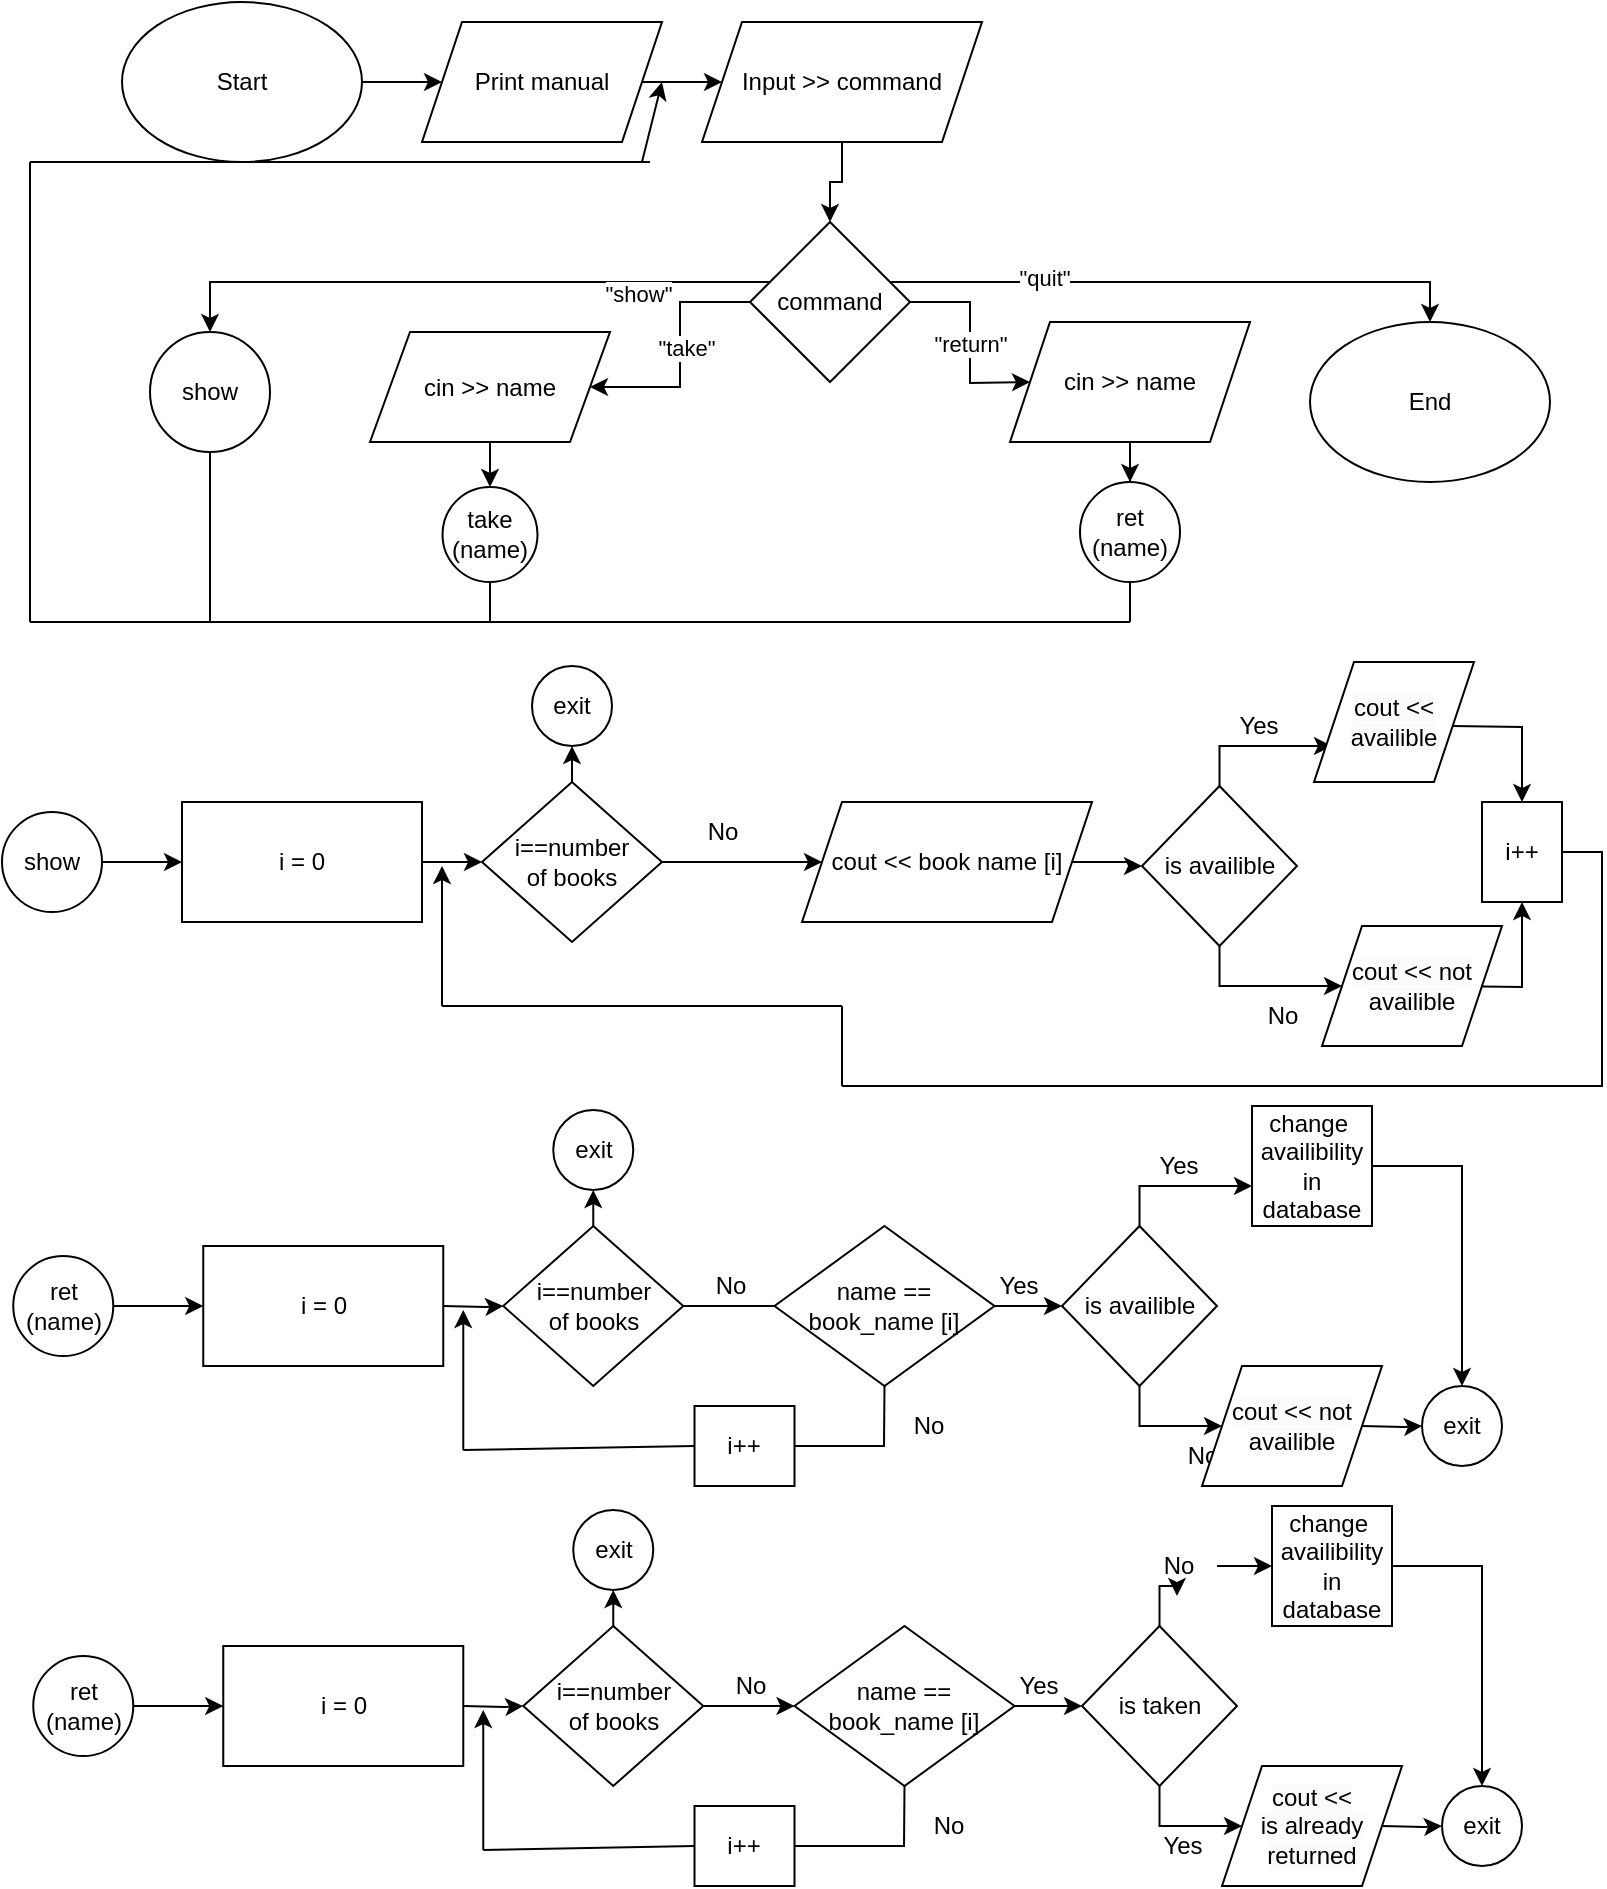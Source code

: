 <mxfile version="22.1.2" type="device">
  <diagram name="Сторінка-1" id="feQgZpanzRJ13Hxf3hKW">
    <mxGraphModel dx="1464" dy="896" grid="1" gridSize="10" guides="1" tooltips="1" connect="1" arrows="1" fold="1" page="1" pageScale="1" pageWidth="827" pageHeight="1169" math="0" shadow="0">
      <root>
        <mxCell id="0" />
        <mxCell id="1" parent="0" />
        <mxCell id="C-SW5UP0WmHQNfb3BsYA-3" value="" style="edgeStyle=orthogonalEdgeStyle;rounded=0;orthogonalLoop=1;jettySize=auto;html=1;" edge="1" parent="1" source="C-SW5UP0WmHQNfb3BsYA-1" target="C-SW5UP0WmHQNfb3BsYA-2">
          <mxGeometry relative="1" as="geometry" />
        </mxCell>
        <mxCell id="C-SW5UP0WmHQNfb3BsYA-1" value="Start" style="ellipse;whiteSpace=wrap;html=1;" vertex="1" parent="1">
          <mxGeometry x="80" y="40" width="120" height="80" as="geometry" />
        </mxCell>
        <mxCell id="C-SW5UP0WmHQNfb3BsYA-5" value="" style="edgeStyle=orthogonalEdgeStyle;rounded=0;orthogonalLoop=1;jettySize=auto;html=1;" edge="1" parent="1" source="C-SW5UP0WmHQNfb3BsYA-2" target="C-SW5UP0WmHQNfb3BsYA-4">
          <mxGeometry relative="1" as="geometry" />
        </mxCell>
        <mxCell id="C-SW5UP0WmHQNfb3BsYA-2" value="Print manual" style="shape=parallelogram;perimeter=parallelogramPerimeter;whiteSpace=wrap;html=1;fixedSize=1;" vertex="1" parent="1">
          <mxGeometry x="230" y="50" width="120" height="60" as="geometry" />
        </mxCell>
        <mxCell id="C-SW5UP0WmHQNfb3BsYA-7" value="" style="edgeStyle=orthogonalEdgeStyle;rounded=0;orthogonalLoop=1;jettySize=auto;html=1;" edge="1" parent="1" source="C-SW5UP0WmHQNfb3BsYA-4" target="C-SW5UP0WmHQNfb3BsYA-6">
          <mxGeometry relative="1" as="geometry" />
        </mxCell>
        <mxCell id="C-SW5UP0WmHQNfb3BsYA-4" value="Input &amp;gt;&amp;gt; command" style="shape=parallelogram;perimeter=parallelogramPerimeter;whiteSpace=wrap;html=1;fixedSize=1;" vertex="1" parent="1">
          <mxGeometry x="370" y="50" width="140" height="60" as="geometry" />
        </mxCell>
        <mxCell id="C-SW5UP0WmHQNfb3BsYA-9" value="" style="edgeStyle=orthogonalEdgeStyle;rounded=0;orthogonalLoop=1;jettySize=auto;html=1;" edge="1" parent="1" source="C-SW5UP0WmHQNfb3BsYA-6" target="C-SW5UP0WmHQNfb3BsYA-26">
          <mxGeometry relative="1" as="geometry">
            <mxPoint x="124" y="210" as="targetPoint" />
            <Array as="points">
              <mxPoint x="124" y="180" />
            </Array>
          </mxGeometry>
        </mxCell>
        <mxCell id="C-SW5UP0WmHQNfb3BsYA-10" value="&quot;show&quot;" style="edgeLabel;html=1;align=center;verticalAlign=middle;resizable=0;points=[];" vertex="1" connectable="0" parent="C-SW5UP0WmHQNfb3BsYA-9">
          <mxGeometry x="-0.564" y="6" relative="1" as="geometry">
            <mxPoint as="offset" />
          </mxGeometry>
        </mxCell>
        <mxCell id="C-SW5UP0WmHQNfb3BsYA-12" value="" style="edgeStyle=orthogonalEdgeStyle;rounded=0;orthogonalLoop=1;jettySize=auto;html=1;entryX=1;entryY=0.5;entryDx=0;entryDy=0;" edge="1" parent="1" source="C-SW5UP0WmHQNfb3BsYA-6" target="C-SW5UP0WmHQNfb3BsYA-37">
          <mxGeometry relative="1" as="geometry">
            <mxPoint x="334" y="240" as="targetPoint" />
          </mxGeometry>
        </mxCell>
        <mxCell id="C-SW5UP0WmHQNfb3BsYA-13" value="&quot;take&quot;" style="edgeLabel;html=1;align=center;verticalAlign=middle;resizable=0;points=[];" vertex="1" connectable="0" parent="C-SW5UP0WmHQNfb3BsYA-12">
          <mxGeometry x="-0.054" y="3" relative="1" as="geometry">
            <mxPoint as="offset" />
          </mxGeometry>
        </mxCell>
        <mxCell id="C-SW5UP0WmHQNfb3BsYA-15" value="" style="edgeStyle=orthogonalEdgeStyle;rounded=0;orthogonalLoop=1;jettySize=auto;html=1;" edge="1" parent="1" source="C-SW5UP0WmHQNfb3BsYA-6">
          <mxGeometry relative="1" as="geometry">
            <mxPoint x="734" y="200" as="targetPoint" />
            <Array as="points">
              <mxPoint x="734" y="180" />
            </Array>
          </mxGeometry>
        </mxCell>
        <mxCell id="C-SW5UP0WmHQNfb3BsYA-16" value="&quot;quit&quot;" style="edgeLabel;html=1;align=center;verticalAlign=middle;resizable=0;points=[];" vertex="1" connectable="0" parent="C-SW5UP0WmHQNfb3BsYA-15">
          <mxGeometry x="-0.473" y="2" relative="1" as="geometry">
            <mxPoint as="offset" />
          </mxGeometry>
        </mxCell>
        <mxCell id="C-SW5UP0WmHQNfb3BsYA-18" value="&quot;return&quot;" style="edgeStyle=orthogonalEdgeStyle;rounded=0;orthogonalLoop=1;jettySize=auto;html=1;" edge="1" parent="1" source="C-SW5UP0WmHQNfb3BsYA-6">
          <mxGeometry relative="1" as="geometry">
            <mxPoint x="534" y="230" as="targetPoint" />
          </mxGeometry>
        </mxCell>
        <mxCell id="C-SW5UP0WmHQNfb3BsYA-6" value="command" style="rhombus;whiteSpace=wrap;html=1;" vertex="1" parent="1">
          <mxGeometry x="394" y="150" width="80" height="80" as="geometry" />
        </mxCell>
        <mxCell id="C-SW5UP0WmHQNfb3BsYA-19" value="End" style="ellipse;whiteSpace=wrap;html=1;" vertex="1" parent="1">
          <mxGeometry x="674" y="200" width="120" height="80" as="geometry" />
        </mxCell>
        <mxCell id="C-SW5UP0WmHQNfb3BsYA-22" value="" style="edgeStyle=orthogonalEdgeStyle;rounded=0;orthogonalLoop=1;jettySize=auto;html=1;" edge="1" parent="1" source="C-SW5UP0WmHQNfb3BsYA-20" target="C-SW5UP0WmHQNfb3BsYA-23">
          <mxGeometry relative="1" as="geometry">
            <mxPoint x="584" y="290" as="targetPoint" />
          </mxGeometry>
        </mxCell>
        <mxCell id="C-SW5UP0WmHQNfb3BsYA-20" value="cin &amp;gt;&amp;gt; name" style="shape=parallelogram;perimeter=parallelogramPerimeter;whiteSpace=wrap;html=1;fixedSize=1;" vertex="1" parent="1">
          <mxGeometry x="524" y="200" width="120" height="60" as="geometry" />
        </mxCell>
        <mxCell id="C-SW5UP0WmHQNfb3BsYA-23" value="ret&lt;br&gt;(name)" style="ellipse;whiteSpace=wrap;html=1;aspect=fixed;" vertex="1" parent="1">
          <mxGeometry x="559" y="280" width="50" height="50" as="geometry" />
        </mxCell>
        <mxCell id="C-SW5UP0WmHQNfb3BsYA-26" value="show" style="ellipse;whiteSpace=wrap;html=1;aspect=fixed;" vertex="1" parent="1">
          <mxGeometry x="94" y="205" width="60" height="60" as="geometry" />
        </mxCell>
        <mxCell id="C-SW5UP0WmHQNfb3BsYA-29" value="" style="endArrow=classic;html=1;rounded=0;" edge="1" parent="1">
          <mxGeometry width="50" height="50" relative="1" as="geometry">
            <mxPoint x="340" y="120" as="sourcePoint" />
            <mxPoint x="350" y="80" as="targetPoint" />
          </mxGeometry>
        </mxCell>
        <mxCell id="C-SW5UP0WmHQNfb3BsYA-32" value="" style="endArrow=none;html=1;rounded=0;" edge="1" parent="1">
          <mxGeometry width="50" height="50" relative="1" as="geometry">
            <mxPoint x="34" y="120" as="sourcePoint" />
            <mxPoint x="344" y="120" as="targetPoint" />
          </mxGeometry>
        </mxCell>
        <mxCell id="C-SW5UP0WmHQNfb3BsYA-33" value="" style="endArrow=none;html=1;rounded=0;" edge="1" parent="1">
          <mxGeometry width="50" height="50" relative="1" as="geometry">
            <mxPoint x="34" y="120" as="sourcePoint" />
            <mxPoint x="34" y="350" as="targetPoint" />
          </mxGeometry>
        </mxCell>
        <mxCell id="C-SW5UP0WmHQNfb3BsYA-34" value="" style="endArrow=none;html=1;rounded=0;" edge="1" parent="1">
          <mxGeometry width="50" height="50" relative="1" as="geometry">
            <mxPoint x="584" y="350" as="sourcePoint" />
            <mxPoint x="34" y="350" as="targetPoint" />
          </mxGeometry>
        </mxCell>
        <mxCell id="C-SW5UP0WmHQNfb3BsYA-35" value="" style="endArrow=none;html=1;rounded=0;exitX=0.5;exitY=1;exitDx=0;exitDy=0;" edge="1" parent="1" source="C-SW5UP0WmHQNfb3BsYA-23">
          <mxGeometry width="50" height="50" relative="1" as="geometry">
            <mxPoint x="394" y="330" as="sourcePoint" />
            <mxPoint x="584" y="350" as="targetPoint" />
          </mxGeometry>
        </mxCell>
        <mxCell id="C-SW5UP0WmHQNfb3BsYA-36" value="" style="endArrow=none;html=1;rounded=0;exitX=0.5;exitY=1;exitDx=0;exitDy=0;" edge="1" parent="1" source="C-SW5UP0WmHQNfb3BsYA-26">
          <mxGeometry width="50" height="50" relative="1" as="geometry">
            <mxPoint x="394" y="330" as="sourcePoint" />
            <mxPoint x="124" y="350" as="targetPoint" />
          </mxGeometry>
        </mxCell>
        <mxCell id="C-SW5UP0WmHQNfb3BsYA-42" value="" style="edgeStyle=orthogonalEdgeStyle;rounded=0;orthogonalLoop=1;jettySize=auto;html=1;" edge="1" parent="1" source="C-SW5UP0WmHQNfb3BsYA-37" target="C-SW5UP0WmHQNfb3BsYA-41">
          <mxGeometry relative="1" as="geometry" />
        </mxCell>
        <mxCell id="C-SW5UP0WmHQNfb3BsYA-37" value="cin &amp;gt;&amp;gt; name" style="shape=parallelogram;perimeter=parallelogramPerimeter;whiteSpace=wrap;html=1;fixedSize=1;" vertex="1" parent="1">
          <mxGeometry x="204" y="205" width="120" height="55" as="geometry" />
        </mxCell>
        <mxCell id="C-SW5UP0WmHQNfb3BsYA-41" value="take&lt;br&gt;(name)" style="ellipse;whiteSpace=wrap;html=1;aspect=fixed;" vertex="1" parent="1">
          <mxGeometry x="240.25" y="282.5" width="47.5" height="47.5" as="geometry" />
        </mxCell>
        <mxCell id="C-SW5UP0WmHQNfb3BsYA-43" value="" style="endArrow=none;html=1;rounded=0;entryX=0.5;entryY=1;entryDx=0;entryDy=0;" edge="1" parent="1" target="C-SW5UP0WmHQNfb3BsYA-41">
          <mxGeometry width="50" height="50" relative="1" as="geometry">
            <mxPoint x="264" y="350" as="sourcePoint" />
            <mxPoint x="444" y="280" as="targetPoint" />
          </mxGeometry>
        </mxCell>
        <mxCell id="C-SW5UP0WmHQNfb3BsYA-47" value="" style="edgeStyle=orthogonalEdgeStyle;rounded=0;orthogonalLoop=1;jettySize=auto;html=1;" edge="1" parent="1" source="C-SW5UP0WmHQNfb3BsYA-44" target="C-SW5UP0WmHQNfb3BsYA-46">
          <mxGeometry relative="1" as="geometry" />
        </mxCell>
        <mxCell id="C-SW5UP0WmHQNfb3BsYA-44" value="show" style="ellipse;whiteSpace=wrap;html=1;aspect=fixed;" vertex="1" parent="1">
          <mxGeometry x="20" y="445" width="50" height="50" as="geometry" />
        </mxCell>
        <mxCell id="C-SW5UP0WmHQNfb3BsYA-81" value="" style="edgeStyle=orthogonalEdgeStyle;rounded=0;orthogonalLoop=1;jettySize=auto;html=1;" edge="1" parent="1" source="C-SW5UP0WmHQNfb3BsYA-46" target="C-SW5UP0WmHQNfb3BsYA-80">
          <mxGeometry relative="1" as="geometry" />
        </mxCell>
        <mxCell id="C-SW5UP0WmHQNfb3BsYA-46" value="i = 0" style="whiteSpace=wrap;html=1;" vertex="1" parent="1">
          <mxGeometry x="110" y="440" width="120" height="60" as="geometry" />
        </mxCell>
        <mxCell id="C-SW5UP0WmHQNfb3BsYA-53" value="" style="edgeStyle=orthogonalEdgeStyle;rounded=0;orthogonalLoop=1;jettySize=auto;html=1;" edge="1" parent="1" source="C-SW5UP0WmHQNfb3BsYA-50" target="C-SW5UP0WmHQNfb3BsYA-52">
          <mxGeometry relative="1" as="geometry" />
        </mxCell>
        <mxCell id="C-SW5UP0WmHQNfb3BsYA-50" value="cout &amp;lt;&amp;lt; book name [i]" style="shape=parallelogram;perimeter=parallelogramPerimeter;whiteSpace=wrap;html=1;fixedSize=1;" vertex="1" parent="1">
          <mxGeometry x="420" y="440" width="145" height="60" as="geometry" />
        </mxCell>
        <mxCell id="C-SW5UP0WmHQNfb3BsYA-55" value="" style="edgeStyle=orthogonalEdgeStyle;rounded=0;orthogonalLoop=1;jettySize=auto;html=1;" edge="1" parent="1" source="C-SW5UP0WmHQNfb3BsYA-52">
          <mxGeometry relative="1" as="geometry">
            <mxPoint x="685" y="412" as="targetPoint" />
            <Array as="points">
              <mxPoint x="629" y="412" />
            </Array>
          </mxGeometry>
        </mxCell>
        <mxCell id="C-SW5UP0WmHQNfb3BsYA-57" value="" style="edgeStyle=orthogonalEdgeStyle;rounded=0;orthogonalLoop=1;jettySize=auto;html=1;" edge="1" parent="1" source="C-SW5UP0WmHQNfb3BsYA-52">
          <mxGeometry relative="1" as="geometry">
            <mxPoint x="690" y="532" as="targetPoint" />
            <Array as="points">
              <mxPoint x="629" y="532" />
            </Array>
          </mxGeometry>
        </mxCell>
        <mxCell id="C-SW5UP0WmHQNfb3BsYA-52" value="is availible" style="rhombus;whiteSpace=wrap;html=1;" vertex="1" parent="1">
          <mxGeometry x="590" y="432" width="77.5" height="80" as="geometry" />
        </mxCell>
        <mxCell id="C-SW5UP0WmHQNfb3BsYA-77" style="edgeStyle=orthogonalEdgeStyle;rounded=0;orthogonalLoop=1;jettySize=auto;html=1;entryX=0.5;entryY=0;entryDx=0;entryDy=0;" edge="1" parent="1" target="C-SW5UP0WmHQNfb3BsYA-62">
          <mxGeometry relative="1" as="geometry">
            <mxPoint x="745" y="402" as="sourcePoint" />
          </mxGeometry>
        </mxCell>
        <mxCell id="C-SW5UP0WmHQNfb3BsYA-64" value="" style="edgeStyle=orthogonalEdgeStyle;rounded=0;orthogonalLoop=1;jettySize=auto;html=1;" edge="1" parent="1" target="C-SW5UP0WmHQNfb3BsYA-62">
          <mxGeometry relative="1" as="geometry">
            <mxPoint x="740" y="532" as="sourcePoint" />
          </mxGeometry>
        </mxCell>
        <mxCell id="C-SW5UP0WmHQNfb3BsYA-62" value="i++" style="whiteSpace=wrap;html=1;" vertex="1" parent="1">
          <mxGeometry x="760" y="440" width="40" height="50" as="geometry" />
        </mxCell>
        <mxCell id="C-SW5UP0WmHQNfb3BsYA-67" value="Yes" style="text;html=1;align=center;verticalAlign=middle;resizable=0;points=[];autosize=1;strokeColor=none;fillColor=none;" vertex="1" parent="1">
          <mxGeometry x="627.5" y="387" width="40" height="30" as="geometry" />
        </mxCell>
        <mxCell id="C-SW5UP0WmHQNfb3BsYA-68" value="No" style="text;html=1;align=center;verticalAlign=middle;resizable=0;points=[];autosize=1;strokeColor=none;fillColor=none;" vertex="1" parent="1">
          <mxGeometry x="640" y="532" width="40" height="30" as="geometry" />
        </mxCell>
        <mxCell id="C-SW5UP0WmHQNfb3BsYA-70" value="" style="endArrow=classic;html=1;rounded=0;" edge="1" parent="1">
          <mxGeometry width="50" height="50" relative="1" as="geometry">
            <mxPoint x="240" y="542" as="sourcePoint" />
            <mxPoint x="240" y="472" as="targetPoint" />
          </mxGeometry>
        </mxCell>
        <mxCell id="C-SW5UP0WmHQNfb3BsYA-71" value="" style="endArrow=none;html=1;rounded=0;" edge="1" parent="1">
          <mxGeometry width="50" height="50" relative="1" as="geometry">
            <mxPoint x="440" y="542" as="sourcePoint" />
            <mxPoint x="240" y="542" as="targetPoint" />
          </mxGeometry>
        </mxCell>
        <mxCell id="C-SW5UP0WmHQNfb3BsYA-72" value="" style="endArrow=none;html=1;rounded=0;" edge="1" parent="1">
          <mxGeometry width="50" height="50" relative="1" as="geometry">
            <mxPoint x="440" y="582" as="sourcePoint" />
            <mxPoint x="440" y="542" as="targetPoint" />
          </mxGeometry>
        </mxCell>
        <mxCell id="C-SW5UP0WmHQNfb3BsYA-73" value="" style="endArrow=none;html=1;rounded=0;" edge="1" parent="1">
          <mxGeometry width="50" height="50" relative="1" as="geometry">
            <mxPoint x="730" y="582" as="sourcePoint" />
            <mxPoint x="440" y="582" as="targetPoint" />
          </mxGeometry>
        </mxCell>
        <mxCell id="C-SW5UP0WmHQNfb3BsYA-79" value="" style="endArrow=none;html=1;rounded=0;entryX=1;entryY=0.5;entryDx=0;entryDy=0;" edge="1" parent="1" target="C-SW5UP0WmHQNfb3BsYA-62">
          <mxGeometry width="50" height="50" relative="1" as="geometry">
            <mxPoint x="730" y="582" as="sourcePoint" />
            <mxPoint x="450" y="412" as="targetPoint" />
            <Array as="points">
              <mxPoint x="820" y="582" />
              <mxPoint x="820" y="465" />
            </Array>
          </mxGeometry>
        </mxCell>
        <mxCell id="C-SW5UP0WmHQNfb3BsYA-82" value="" style="edgeStyle=orthogonalEdgeStyle;rounded=0;orthogonalLoop=1;jettySize=auto;html=1;" edge="1" parent="1" source="C-SW5UP0WmHQNfb3BsYA-80" target="C-SW5UP0WmHQNfb3BsYA-50">
          <mxGeometry relative="1" as="geometry" />
        </mxCell>
        <mxCell id="C-SW5UP0WmHQNfb3BsYA-80" value="i==number&lt;br&gt;of books" style="rhombus;whiteSpace=wrap;html=1;" vertex="1" parent="1">
          <mxGeometry x="260" y="430" width="90" height="80" as="geometry" />
        </mxCell>
        <mxCell id="C-SW5UP0WmHQNfb3BsYA-83" value="No" style="text;html=1;align=center;verticalAlign=middle;resizable=0;points=[];autosize=1;strokeColor=none;fillColor=none;" vertex="1" parent="1">
          <mxGeometry x="360" y="440" width="40" height="30" as="geometry" />
        </mxCell>
        <mxCell id="C-SW5UP0WmHQNfb3BsYA-87" value="exit" style="ellipse;whiteSpace=wrap;html=1;aspect=fixed;" vertex="1" parent="1">
          <mxGeometry x="285" y="372" width="40" height="40" as="geometry" />
        </mxCell>
        <mxCell id="C-SW5UP0WmHQNfb3BsYA-88" value="" style="endArrow=classic;html=1;rounded=0;entryX=0.5;entryY=1;entryDx=0;entryDy=0;exitX=0.5;exitY=0;exitDx=0;exitDy=0;" edge="1" parent="1" source="C-SW5UP0WmHQNfb3BsYA-80" target="C-SW5UP0WmHQNfb3BsYA-87">
          <mxGeometry width="50" height="50" relative="1" as="geometry">
            <mxPoint x="270" y="462" as="sourcePoint" />
            <mxPoint x="320" y="412" as="targetPoint" />
          </mxGeometry>
        </mxCell>
        <mxCell id="C-SW5UP0WmHQNfb3BsYA-157" value="&lt;meta charset=&quot;utf-8&quot;&gt;&lt;span style=&quot;color: rgb(0, 0, 0); font-family: Helvetica; font-size: 12px; font-style: normal; font-variant-ligatures: normal; font-variant-caps: normal; font-weight: 400; letter-spacing: normal; orphans: 2; text-align: center; text-indent: 0px; text-transform: none; widows: 2; word-spacing: 0px; -webkit-text-stroke-width: 0px; background-color: rgb(251, 251, 251); text-decoration-thickness: initial; text-decoration-style: initial; text-decoration-color: initial; float: none; display: inline !important;&quot;&gt;cout &amp;lt;&amp;lt; not availible&lt;/span&gt;" style="shape=parallelogram;perimeter=parallelogramPerimeter;whiteSpace=wrap;html=1;fixedSize=1;" vertex="1" parent="1">
          <mxGeometry x="680" y="502" width="90" height="60" as="geometry" />
        </mxCell>
        <mxCell id="C-SW5UP0WmHQNfb3BsYA-158" value="&lt;meta charset=&quot;utf-8&quot;&gt;&lt;span style=&quot;color: rgb(0, 0, 0); font-family: Helvetica; font-size: 12px; font-style: normal; font-variant-ligatures: normal; font-variant-caps: normal; font-weight: 400; letter-spacing: normal; orphans: 2; text-align: center; text-indent: 0px; text-transform: none; widows: 2; word-spacing: 0px; -webkit-text-stroke-width: 0px; background-color: rgb(251, 251, 251); text-decoration-thickness: initial; text-decoration-style: initial; text-decoration-color: initial; float: none; display: inline !important;&quot;&gt;cout &amp;lt;&amp;lt; availible&lt;/span&gt;" style="shape=parallelogram;perimeter=parallelogramPerimeter;whiteSpace=wrap;html=1;fixedSize=1;" vertex="1" parent="1">
          <mxGeometry x="676" y="370" width="80" height="60" as="geometry" />
        </mxCell>
        <mxCell id="C-SW5UP0WmHQNfb3BsYA-161" value="" style="edgeStyle=orthogonalEdgeStyle;rounded=0;orthogonalLoop=1;jettySize=auto;html=1;" edge="1" parent="1" source="C-SW5UP0WmHQNfb3BsYA-162" target="C-SW5UP0WmHQNfb3BsYA-163">
          <mxGeometry relative="1" as="geometry" />
        </mxCell>
        <mxCell id="C-SW5UP0WmHQNfb3BsYA-162" value="ret&lt;br&gt;(name)" style="ellipse;whiteSpace=wrap;html=1;aspect=fixed;" vertex="1" parent="1">
          <mxGeometry x="35.63" y="867" width="50" height="50" as="geometry" />
        </mxCell>
        <mxCell id="C-SW5UP0WmHQNfb3BsYA-163" value="i = 0" style="whiteSpace=wrap;html=1;" vertex="1" parent="1">
          <mxGeometry x="130.63" y="862" width="120" height="60" as="geometry" />
        </mxCell>
        <mxCell id="C-SW5UP0WmHQNfb3BsYA-164" value="" style="edgeStyle=orthogonalEdgeStyle;rounded=0;orthogonalLoop=1;jettySize=auto;html=1;" edge="1" parent="1" target="C-SW5UP0WmHQNfb3BsYA-179">
          <mxGeometry relative="1" as="geometry">
            <mxPoint x="250.63" y="892" as="sourcePoint" />
          </mxGeometry>
        </mxCell>
        <mxCell id="C-SW5UP0WmHQNfb3BsYA-165" value="" style="edgeStyle=orthogonalEdgeStyle;rounded=0;orthogonalLoop=1;jettySize=auto;html=1;" edge="1" parent="1" source="C-SW5UP0WmHQNfb3BsYA-172" target="C-SW5UP0WmHQNfb3BsYA-169">
          <mxGeometry relative="1" as="geometry">
            <Array as="points">
              <mxPoint x="599" y="832" />
            </Array>
          </mxGeometry>
        </mxCell>
        <mxCell id="C-SW5UP0WmHQNfb3BsYA-166" value="" style="edgeStyle=orthogonalEdgeStyle;rounded=0;orthogonalLoop=1;jettySize=auto;html=1;" edge="1" parent="1" source="C-SW5UP0WmHQNfb3BsYA-167" target="C-SW5UP0WmHQNfb3BsYA-185">
          <mxGeometry relative="1" as="geometry">
            <Array as="points">
              <mxPoint x="599" y="952" />
            </Array>
            <mxPoint x="660" y="952" as="targetPoint" />
          </mxGeometry>
        </mxCell>
        <mxCell id="C-SW5UP0WmHQNfb3BsYA-167" value="is taken" style="rhombus;whiteSpace=wrap;html=1;" vertex="1" parent="1">
          <mxGeometry x="560" y="852" width="77.5" height="80" as="geometry" />
        </mxCell>
        <mxCell id="C-SW5UP0WmHQNfb3BsYA-191" style="edgeStyle=orthogonalEdgeStyle;rounded=0;orthogonalLoop=1;jettySize=auto;html=1;" edge="1" parent="1" source="C-SW5UP0WmHQNfb3BsYA-169" target="C-SW5UP0WmHQNfb3BsYA-184">
          <mxGeometry relative="1" as="geometry" />
        </mxCell>
        <mxCell id="C-SW5UP0WmHQNfb3BsYA-169" value="change&amp;nbsp;&lt;br&gt;availibility&lt;br&gt;in database" style="whiteSpace=wrap;html=1;" vertex="1" parent="1">
          <mxGeometry x="655" y="792" width="60" height="60" as="geometry" />
        </mxCell>
        <mxCell id="C-SW5UP0WmHQNfb3BsYA-171" value="Yes" style="text;html=1;align=center;verticalAlign=middle;resizable=0;points=[];autosize=1;strokeColor=none;fillColor=none;" vertex="1" parent="1">
          <mxGeometry x="590" y="947" width="40" height="30" as="geometry" />
        </mxCell>
        <mxCell id="C-SW5UP0WmHQNfb3BsYA-173" value="" style="endArrow=classic;html=1;rounded=0;" edge="1" parent="1">
          <mxGeometry width="50" height="50" relative="1" as="geometry">
            <mxPoint x="260.63" y="964" as="sourcePoint" />
            <mxPoint x="260.63" y="894" as="targetPoint" />
          </mxGeometry>
        </mxCell>
        <mxCell id="C-SW5UP0WmHQNfb3BsYA-174" value="" style="endArrow=none;html=1;rounded=0;exitX=0;exitY=0.5;exitDx=0;exitDy=0;" edge="1" parent="1" source="C-SW5UP0WmHQNfb3BsYA-220">
          <mxGeometry width="50" height="50" relative="1" as="geometry">
            <mxPoint x="365" y="975" as="sourcePoint" />
            <mxPoint x="260.63" y="964" as="targetPoint" />
          </mxGeometry>
        </mxCell>
        <mxCell id="C-SW5UP0WmHQNfb3BsYA-175" value="" style="endArrow=none;html=1;rounded=0;exitX=0.5;exitY=1;exitDx=0;exitDy=0;" edge="1" parent="1" source="C-SW5UP0WmHQNfb3BsYA-186">
          <mxGeometry width="50" height="50" relative="1" as="geometry">
            <mxPoint x="460.63" y="1004" as="sourcePoint" />
            <mxPoint x="471" y="962" as="targetPoint" />
          </mxGeometry>
        </mxCell>
        <mxCell id="C-SW5UP0WmHQNfb3BsYA-178" value="" style="edgeStyle=orthogonalEdgeStyle;rounded=0;orthogonalLoop=1;jettySize=auto;html=1;" edge="1" parent="1" source="C-SW5UP0WmHQNfb3BsYA-179" target="C-SW5UP0WmHQNfb3BsYA-186">
          <mxGeometry relative="1" as="geometry">
            <mxPoint x="450.63" y="892" as="targetPoint" />
          </mxGeometry>
        </mxCell>
        <mxCell id="C-SW5UP0WmHQNfb3BsYA-179" value="i==number&lt;br&gt;of books" style="rhombus;whiteSpace=wrap;html=1;" vertex="1" parent="1">
          <mxGeometry x="280.63" y="852" width="90" height="80" as="geometry" />
        </mxCell>
        <mxCell id="C-SW5UP0WmHQNfb3BsYA-180" value="No" style="text;html=1;align=center;verticalAlign=middle;resizable=0;points=[];autosize=1;strokeColor=none;fillColor=none;" vertex="1" parent="1">
          <mxGeometry x="374" y="867" width="40" height="30" as="geometry" />
        </mxCell>
        <mxCell id="C-SW5UP0WmHQNfb3BsYA-181" value="exit" style="ellipse;whiteSpace=wrap;html=1;aspect=fixed;" vertex="1" parent="1">
          <mxGeometry x="305.63" y="794" width="40" height="40" as="geometry" />
        </mxCell>
        <mxCell id="C-SW5UP0WmHQNfb3BsYA-182" value="" style="endArrow=classic;html=1;rounded=0;entryX=0.5;entryY=1;entryDx=0;entryDy=0;exitX=0.5;exitY=0;exitDx=0;exitDy=0;" edge="1" parent="1" source="C-SW5UP0WmHQNfb3BsYA-179" target="C-SW5UP0WmHQNfb3BsYA-181">
          <mxGeometry width="50" height="50" relative="1" as="geometry">
            <mxPoint x="290.63" y="884" as="sourcePoint" />
            <mxPoint x="340.63" y="834" as="targetPoint" />
          </mxGeometry>
        </mxCell>
        <mxCell id="C-SW5UP0WmHQNfb3BsYA-183" value="" style="edgeStyle=orthogonalEdgeStyle;rounded=0;orthogonalLoop=1;jettySize=auto;html=1;" edge="1" parent="1" target="C-SW5UP0WmHQNfb3BsYA-184">
          <mxGeometry relative="1" as="geometry">
            <mxPoint x="710" y="952" as="sourcePoint" />
            <mxPoint x="765" y="952" as="targetPoint" />
          </mxGeometry>
        </mxCell>
        <mxCell id="C-SW5UP0WmHQNfb3BsYA-184" value="exit" style="ellipse;whiteSpace=wrap;html=1;aspect=fixed;" vertex="1" parent="1">
          <mxGeometry x="740" y="932" width="40" height="40" as="geometry" />
        </mxCell>
        <mxCell id="C-SW5UP0WmHQNfb3BsYA-185" value="&lt;span style=&quot;color: rgb(0, 0, 0); font-family: Helvetica; font-size: 12px; font-style: normal; font-variant-ligatures: normal; font-variant-caps: normal; font-weight: 400; letter-spacing: normal; orphans: 2; text-align: center; text-indent: 0px; text-transform: none; widows: 2; word-spacing: 0px; -webkit-text-stroke-width: 0px; background-color: rgb(251, 251, 251); text-decoration-thickness: initial; text-decoration-style: initial; text-decoration-color: initial; float: none; display: inline !important;&quot;&gt;cout &amp;lt;&amp;lt;&lt;br&gt;is already&lt;br&gt;returned&lt;br&gt;&lt;/span&gt;" style="shape=parallelogram;perimeter=parallelogramPerimeter;whiteSpace=wrap;html=1;fixedSize=1;" vertex="1" parent="1">
          <mxGeometry x="630" y="922" width="90" height="60" as="geometry" />
        </mxCell>
        <mxCell id="C-SW5UP0WmHQNfb3BsYA-187" value="" style="edgeStyle=orthogonalEdgeStyle;rounded=0;orthogonalLoop=1;jettySize=auto;html=1;" edge="1" parent="1" source="C-SW5UP0WmHQNfb3BsYA-186" target="C-SW5UP0WmHQNfb3BsYA-167">
          <mxGeometry relative="1" as="geometry" />
        </mxCell>
        <mxCell id="C-SW5UP0WmHQNfb3BsYA-186" value="name == book_name [i]" style="rhombus;whiteSpace=wrap;html=1;" vertex="1" parent="1">
          <mxGeometry x="416.25" y="852" width="110" height="80" as="geometry" />
        </mxCell>
        <mxCell id="C-SW5UP0WmHQNfb3BsYA-188" value="Yes" style="text;html=1;align=center;verticalAlign=middle;resizable=0;points=[];autosize=1;strokeColor=none;fillColor=none;" vertex="1" parent="1">
          <mxGeometry x="517.5" y="867" width="40" height="30" as="geometry" />
        </mxCell>
        <mxCell id="C-SW5UP0WmHQNfb3BsYA-189" value="No" style="text;html=1;align=center;verticalAlign=middle;resizable=0;points=[];autosize=1;strokeColor=none;fillColor=none;" vertex="1" parent="1">
          <mxGeometry x="472.5" y="937" width="40" height="30" as="geometry" />
        </mxCell>
        <mxCell id="C-SW5UP0WmHQNfb3BsYA-192" value="" style="edgeStyle=orthogonalEdgeStyle;rounded=0;orthogonalLoop=1;jettySize=auto;html=1;" edge="1" parent="1" source="C-SW5UP0WmHQNfb3BsYA-193" target="C-SW5UP0WmHQNfb3BsYA-194">
          <mxGeometry relative="1" as="geometry" />
        </mxCell>
        <mxCell id="C-SW5UP0WmHQNfb3BsYA-193" value="ret&lt;br&gt;(name)" style="ellipse;whiteSpace=wrap;html=1;aspect=fixed;" vertex="1" parent="1">
          <mxGeometry x="25.63" y="667" width="50" height="50" as="geometry" />
        </mxCell>
        <mxCell id="C-SW5UP0WmHQNfb3BsYA-194" value="i = 0" style="whiteSpace=wrap;html=1;" vertex="1" parent="1">
          <mxGeometry x="120.63" y="662" width="120" height="60" as="geometry" />
        </mxCell>
        <mxCell id="C-SW5UP0WmHQNfb3BsYA-195" value="" style="edgeStyle=orthogonalEdgeStyle;rounded=0;orthogonalLoop=1;jettySize=auto;html=1;" edge="1" parent="1" target="C-SW5UP0WmHQNfb3BsYA-207">
          <mxGeometry relative="1" as="geometry">
            <mxPoint x="240.63" y="692" as="sourcePoint" />
          </mxGeometry>
        </mxCell>
        <mxCell id="C-SW5UP0WmHQNfb3BsYA-196" value="" style="edgeStyle=orthogonalEdgeStyle;rounded=0;orthogonalLoop=1;jettySize=auto;html=1;" edge="1" parent="1" source="C-SW5UP0WmHQNfb3BsYA-198" target="C-SW5UP0WmHQNfb3BsYA-200">
          <mxGeometry relative="1" as="geometry">
            <Array as="points">
              <mxPoint x="589" y="632" />
            </Array>
          </mxGeometry>
        </mxCell>
        <mxCell id="C-SW5UP0WmHQNfb3BsYA-197" value="" style="edgeStyle=orthogonalEdgeStyle;rounded=0;orthogonalLoop=1;jettySize=auto;html=1;" edge="1" parent="1" source="C-SW5UP0WmHQNfb3BsYA-198" target="C-SW5UP0WmHQNfb3BsYA-213">
          <mxGeometry relative="1" as="geometry">
            <Array as="points">
              <mxPoint x="589" y="752" />
            </Array>
            <mxPoint x="650" y="752" as="targetPoint" />
          </mxGeometry>
        </mxCell>
        <mxCell id="C-SW5UP0WmHQNfb3BsYA-198" value="is availible" style="rhombus;whiteSpace=wrap;html=1;" vertex="1" parent="1">
          <mxGeometry x="550" y="652" width="77.5" height="80" as="geometry" />
        </mxCell>
        <mxCell id="C-SW5UP0WmHQNfb3BsYA-199" style="edgeStyle=orthogonalEdgeStyle;rounded=0;orthogonalLoop=1;jettySize=auto;html=1;" edge="1" parent="1" source="C-SW5UP0WmHQNfb3BsYA-200" target="C-SW5UP0WmHQNfb3BsYA-212">
          <mxGeometry relative="1" as="geometry" />
        </mxCell>
        <mxCell id="C-SW5UP0WmHQNfb3BsYA-200" value="change&amp;nbsp;&lt;br&gt;availibility&lt;br&gt;in database" style="whiteSpace=wrap;html=1;" vertex="1" parent="1">
          <mxGeometry x="645" y="592" width="60" height="60" as="geometry" />
        </mxCell>
        <mxCell id="C-SW5UP0WmHQNfb3BsYA-201" value="Yes" style="text;html=1;align=center;verticalAlign=middle;resizable=0;points=[];autosize=1;strokeColor=none;fillColor=none;" vertex="1" parent="1">
          <mxGeometry x="587.5" y="607" width="40" height="30" as="geometry" />
        </mxCell>
        <mxCell id="C-SW5UP0WmHQNfb3BsYA-202" value="No" style="text;html=1;align=center;verticalAlign=middle;resizable=0;points=[];autosize=1;strokeColor=none;fillColor=none;" vertex="1" parent="1">
          <mxGeometry x="600" y="752" width="40" height="30" as="geometry" />
        </mxCell>
        <mxCell id="C-SW5UP0WmHQNfb3BsYA-203" value="" style="endArrow=classic;html=1;rounded=0;" edge="1" parent="1">
          <mxGeometry width="50" height="50" relative="1" as="geometry">
            <mxPoint x="250.63" y="764" as="sourcePoint" />
            <mxPoint x="250.63" y="694" as="targetPoint" />
          </mxGeometry>
        </mxCell>
        <mxCell id="C-SW5UP0WmHQNfb3BsYA-204" value="" style="endArrow=none;html=1;rounded=0;exitX=0;exitY=0.5;exitDx=0;exitDy=0;" edge="1" parent="1" source="C-SW5UP0WmHQNfb3BsYA-218">
          <mxGeometry width="50" height="50" relative="1" as="geometry">
            <mxPoint x="365" y="782" as="sourcePoint" />
            <mxPoint x="250.63" y="764" as="targetPoint" />
          </mxGeometry>
        </mxCell>
        <mxCell id="C-SW5UP0WmHQNfb3BsYA-205" value="" style="endArrow=none;html=1;rounded=0;exitX=0.5;exitY=1;exitDx=0;exitDy=0;" edge="1" parent="1" source="C-SW5UP0WmHQNfb3BsYA-215">
          <mxGeometry width="50" height="50" relative="1" as="geometry">
            <mxPoint x="450.63" y="804" as="sourcePoint" />
            <mxPoint x="461" y="762" as="targetPoint" />
          </mxGeometry>
        </mxCell>
        <mxCell id="C-SW5UP0WmHQNfb3BsYA-206" value="" style="edgeStyle=orthogonalEdgeStyle;rounded=0;orthogonalLoop=1;jettySize=auto;html=1;" edge="1" parent="1" source="C-SW5UP0WmHQNfb3BsYA-207">
          <mxGeometry relative="1" as="geometry">
            <mxPoint x="440.63" y="692" as="targetPoint" />
          </mxGeometry>
        </mxCell>
        <mxCell id="C-SW5UP0WmHQNfb3BsYA-207" value="i==number&lt;br&gt;of books" style="rhombus;whiteSpace=wrap;html=1;" vertex="1" parent="1">
          <mxGeometry x="270.63" y="652" width="90" height="80" as="geometry" />
        </mxCell>
        <mxCell id="C-SW5UP0WmHQNfb3BsYA-208" value="No" style="text;html=1;align=center;verticalAlign=middle;resizable=0;points=[];autosize=1;strokeColor=none;fillColor=none;" vertex="1" parent="1">
          <mxGeometry x="364" y="667" width="40" height="30" as="geometry" />
        </mxCell>
        <mxCell id="C-SW5UP0WmHQNfb3BsYA-209" value="exit" style="ellipse;whiteSpace=wrap;html=1;aspect=fixed;" vertex="1" parent="1">
          <mxGeometry x="295.63" y="594" width="40" height="40" as="geometry" />
        </mxCell>
        <mxCell id="C-SW5UP0WmHQNfb3BsYA-210" value="" style="endArrow=classic;html=1;rounded=0;entryX=0.5;entryY=1;entryDx=0;entryDy=0;exitX=0.5;exitY=0;exitDx=0;exitDy=0;" edge="1" parent="1" source="C-SW5UP0WmHQNfb3BsYA-207" target="C-SW5UP0WmHQNfb3BsYA-209">
          <mxGeometry width="50" height="50" relative="1" as="geometry">
            <mxPoint x="280.63" y="684" as="sourcePoint" />
            <mxPoint x="330.63" y="634" as="targetPoint" />
          </mxGeometry>
        </mxCell>
        <mxCell id="C-SW5UP0WmHQNfb3BsYA-211" value="" style="edgeStyle=orthogonalEdgeStyle;rounded=0;orthogonalLoop=1;jettySize=auto;html=1;" edge="1" parent="1" target="C-SW5UP0WmHQNfb3BsYA-212">
          <mxGeometry relative="1" as="geometry">
            <mxPoint x="700" y="752" as="sourcePoint" />
            <mxPoint x="755" y="752" as="targetPoint" />
          </mxGeometry>
        </mxCell>
        <mxCell id="C-SW5UP0WmHQNfb3BsYA-212" value="exit" style="ellipse;whiteSpace=wrap;html=1;aspect=fixed;" vertex="1" parent="1">
          <mxGeometry x="730" y="732" width="40" height="40" as="geometry" />
        </mxCell>
        <mxCell id="C-SW5UP0WmHQNfb3BsYA-213" value="&lt;meta charset=&quot;utf-8&quot;&gt;&lt;span style=&quot;color: rgb(0, 0, 0); font-family: Helvetica; font-size: 12px; font-style: normal; font-variant-ligatures: normal; font-variant-caps: normal; font-weight: 400; letter-spacing: normal; orphans: 2; text-align: center; text-indent: 0px; text-transform: none; widows: 2; word-spacing: 0px; -webkit-text-stroke-width: 0px; background-color: rgb(251, 251, 251); text-decoration-thickness: initial; text-decoration-style: initial; text-decoration-color: initial; float: none; display: inline !important;&quot;&gt;cout &amp;lt;&amp;lt; not availible&lt;/span&gt;" style="shape=parallelogram;perimeter=parallelogramPerimeter;whiteSpace=wrap;html=1;fixedSize=1;" vertex="1" parent="1">
          <mxGeometry x="620" y="722" width="90" height="60" as="geometry" />
        </mxCell>
        <mxCell id="C-SW5UP0WmHQNfb3BsYA-214" value="" style="edgeStyle=orthogonalEdgeStyle;rounded=0;orthogonalLoop=1;jettySize=auto;html=1;" edge="1" parent="1" source="C-SW5UP0WmHQNfb3BsYA-215" target="C-SW5UP0WmHQNfb3BsYA-198">
          <mxGeometry relative="1" as="geometry" />
        </mxCell>
        <mxCell id="C-SW5UP0WmHQNfb3BsYA-215" value="name == book_name [i]" style="rhombus;whiteSpace=wrap;html=1;" vertex="1" parent="1">
          <mxGeometry x="406.25" y="652" width="110" height="80" as="geometry" />
        </mxCell>
        <mxCell id="C-SW5UP0WmHQNfb3BsYA-216" value="Yes" style="text;html=1;align=center;verticalAlign=middle;resizable=0;points=[];autosize=1;strokeColor=none;fillColor=none;" vertex="1" parent="1">
          <mxGeometry x="507.5" y="667" width="40" height="30" as="geometry" />
        </mxCell>
        <mxCell id="C-SW5UP0WmHQNfb3BsYA-217" value="No" style="text;html=1;align=center;verticalAlign=middle;resizable=0;points=[];autosize=1;strokeColor=none;fillColor=none;" vertex="1" parent="1">
          <mxGeometry x="462.5" y="737" width="40" height="30" as="geometry" />
        </mxCell>
        <mxCell id="C-SW5UP0WmHQNfb3BsYA-219" value="" style="endArrow=none;html=1;rounded=0;exitX=-0.025;exitY=0.833;exitDx=0;exitDy=0;exitPerimeter=0;" edge="1" parent="1" source="C-SW5UP0WmHQNfb3BsYA-217" target="C-SW5UP0WmHQNfb3BsYA-218">
          <mxGeometry width="50" height="50" relative="1" as="geometry">
            <mxPoint x="462" y="762" as="sourcePoint" />
            <mxPoint x="250.63" y="764" as="targetPoint" />
          </mxGeometry>
        </mxCell>
        <mxCell id="C-SW5UP0WmHQNfb3BsYA-218" value="i++" style="rounded=0;whiteSpace=wrap;html=1;" vertex="1" parent="1">
          <mxGeometry x="366.25" y="742" width="50" height="40" as="geometry" />
        </mxCell>
        <mxCell id="C-SW5UP0WmHQNfb3BsYA-221" value="" style="endArrow=none;html=1;rounded=0;exitX=-0.025;exitY=0.833;exitDx=0;exitDy=0;exitPerimeter=0;" edge="1" parent="1" source="C-SW5UP0WmHQNfb3BsYA-189" target="C-SW5UP0WmHQNfb3BsYA-220">
          <mxGeometry width="50" height="50" relative="1" as="geometry">
            <mxPoint x="472" y="962" as="sourcePoint" />
            <mxPoint x="260.63" y="964" as="targetPoint" />
          </mxGeometry>
        </mxCell>
        <mxCell id="C-SW5UP0WmHQNfb3BsYA-220" value="i++" style="rounded=0;whiteSpace=wrap;html=1;" vertex="1" parent="1">
          <mxGeometry x="366.25" y="942" width="50" height="40" as="geometry" />
        </mxCell>
        <mxCell id="C-SW5UP0WmHQNfb3BsYA-222" value="" style="edgeStyle=orthogonalEdgeStyle;rounded=0;orthogonalLoop=1;jettySize=auto;html=1;" edge="1" parent="1" source="C-SW5UP0WmHQNfb3BsYA-167" target="C-SW5UP0WmHQNfb3BsYA-172">
          <mxGeometry relative="1" as="geometry">
            <Array as="points" />
            <mxPoint x="599" y="852" as="sourcePoint" />
            <mxPoint x="655" y="832" as="targetPoint" />
          </mxGeometry>
        </mxCell>
        <mxCell id="C-SW5UP0WmHQNfb3BsYA-172" value="No" style="text;html=1;align=center;verticalAlign=middle;resizable=0;points=[];autosize=1;strokeColor=none;fillColor=none;" vertex="1" parent="1">
          <mxGeometry x="587.5" y="807" width="40" height="30" as="geometry" />
        </mxCell>
      </root>
    </mxGraphModel>
  </diagram>
</mxfile>
